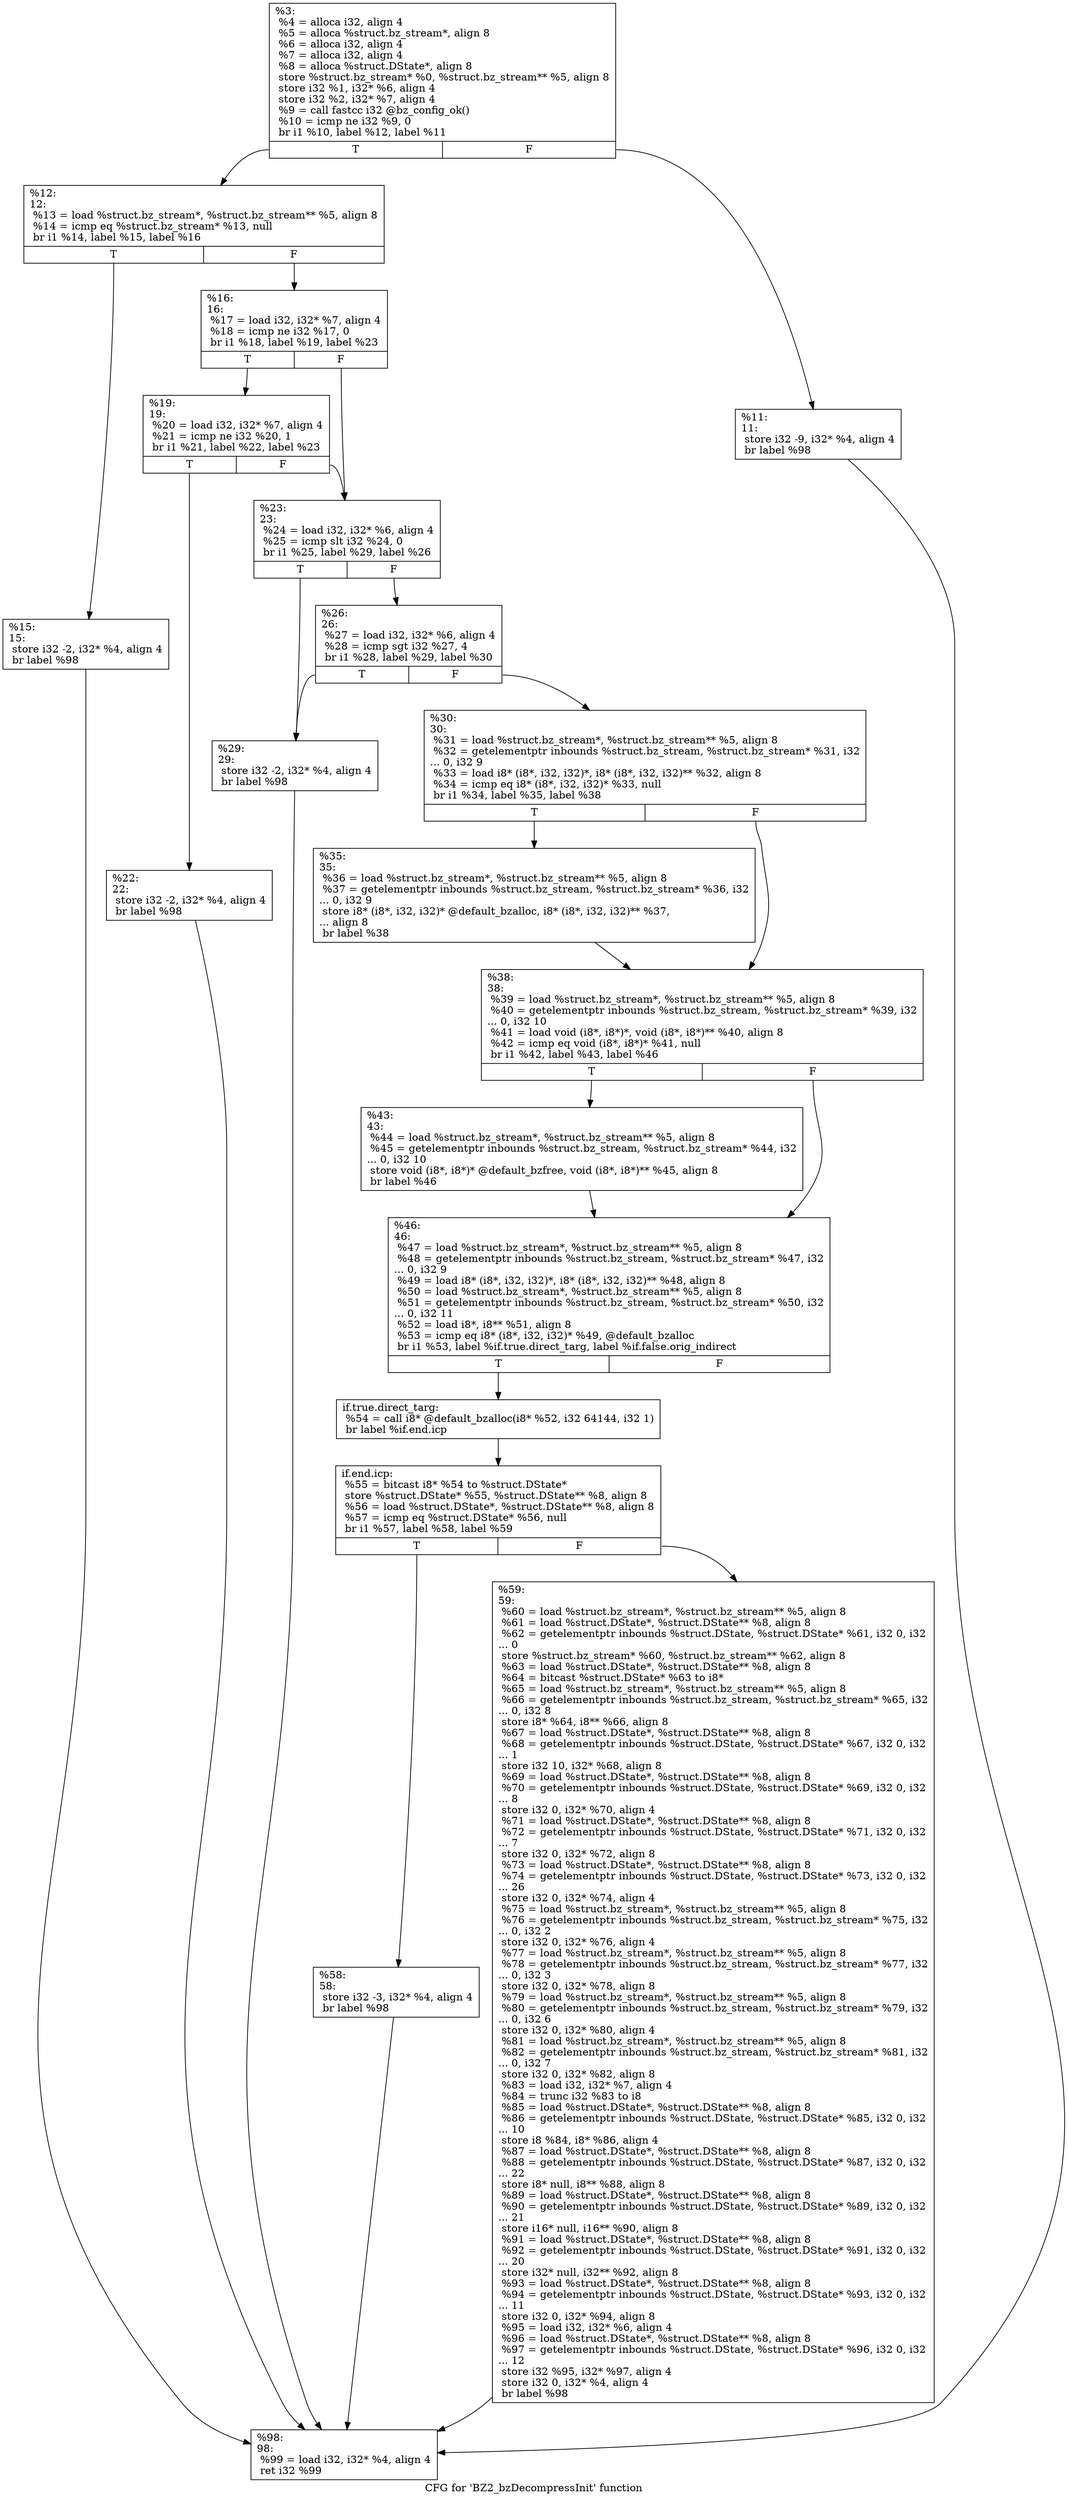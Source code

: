digraph "CFG for 'BZ2_bzDecompressInit' function" {
	label="CFG for 'BZ2_bzDecompressInit' function";

	Node0x1cc1780 [shape=record,label="{%3:\l  %4 = alloca i32, align 4\l  %5 = alloca %struct.bz_stream*, align 8\l  %6 = alloca i32, align 4\l  %7 = alloca i32, align 4\l  %8 = alloca %struct.DState*, align 8\l  store %struct.bz_stream* %0, %struct.bz_stream** %5, align 8\l  store i32 %1, i32* %6, align 4\l  store i32 %2, i32* %7, align 4\l  %9 = call fastcc i32 @bz_config_ok()\l  %10 = icmp ne i32 %9, 0\l  br i1 %10, label %12, label %11\l|{<s0>T|<s1>F}}"];
	Node0x1cc1780:s0 -> Node0x1cc5080;
	Node0x1cc1780:s1 -> Node0x1cc5030;
	Node0x1cc5030 [shape=record,label="{%11:\l11:                                               \l  store i32 -9, i32* %4, align 4\l  br label %98\l}"];
	Node0x1cc5030 -> Node0x1cc5620;
	Node0x1cc5080 [shape=record,label="{%12:\l12:                                               \l  %13 = load %struct.bz_stream*, %struct.bz_stream** %5, align 8\l  %14 = icmp eq %struct.bz_stream* %13, null\l  br i1 %14, label %15, label %16\l|{<s0>T|<s1>F}}"];
	Node0x1cc5080:s0 -> Node0x1cc50d0;
	Node0x1cc5080:s1 -> Node0x1cc5120;
	Node0x1cc50d0 [shape=record,label="{%15:\l15:                                               \l  store i32 -2, i32* %4, align 4\l  br label %98\l}"];
	Node0x1cc50d0 -> Node0x1cc5620;
	Node0x1cc5120 [shape=record,label="{%16:\l16:                                               \l  %17 = load i32, i32* %7, align 4\l  %18 = icmp ne i32 %17, 0\l  br i1 %18, label %19, label %23\l|{<s0>T|<s1>F}}"];
	Node0x1cc5120:s0 -> Node0x1cc5170;
	Node0x1cc5120:s1 -> Node0x1cc5210;
	Node0x1cc5170 [shape=record,label="{%19:\l19:                                               \l  %20 = load i32, i32* %7, align 4\l  %21 = icmp ne i32 %20, 1\l  br i1 %21, label %22, label %23\l|{<s0>T|<s1>F}}"];
	Node0x1cc5170:s0 -> Node0x1cc51c0;
	Node0x1cc5170:s1 -> Node0x1cc5210;
	Node0x1cc51c0 [shape=record,label="{%22:\l22:                                               \l  store i32 -2, i32* %4, align 4\l  br label %98\l}"];
	Node0x1cc51c0 -> Node0x1cc5620;
	Node0x1cc5210 [shape=record,label="{%23:\l23:                                               \l  %24 = load i32, i32* %6, align 4\l  %25 = icmp slt i32 %24, 0\l  br i1 %25, label %29, label %26\l|{<s0>T|<s1>F}}"];
	Node0x1cc5210:s0 -> Node0x1cc52b0;
	Node0x1cc5210:s1 -> Node0x1cc5260;
	Node0x1cc5260 [shape=record,label="{%26:\l26:                                               \l  %27 = load i32, i32* %6, align 4\l  %28 = icmp sgt i32 %27, 4\l  br i1 %28, label %29, label %30\l|{<s0>T|<s1>F}}"];
	Node0x1cc5260:s0 -> Node0x1cc52b0;
	Node0x1cc5260:s1 -> Node0x1cc5300;
	Node0x1cc52b0 [shape=record,label="{%29:\l29:                                               \l  store i32 -2, i32* %4, align 4\l  br label %98\l}"];
	Node0x1cc52b0 -> Node0x1cc5620;
	Node0x1cc5300 [shape=record,label="{%30:\l30:                                               \l  %31 = load %struct.bz_stream*, %struct.bz_stream** %5, align 8\l  %32 = getelementptr inbounds %struct.bz_stream, %struct.bz_stream* %31, i32\l... 0, i32 9\l  %33 = load i8* (i8*, i32, i32)*, i8* (i8*, i32, i32)** %32, align 8\l  %34 = icmp eq i8* (i8*, i32, i32)* %33, null\l  br i1 %34, label %35, label %38\l|{<s0>T|<s1>F}}"];
	Node0x1cc5300:s0 -> Node0x1cc5350;
	Node0x1cc5300:s1 -> Node0x1cc53a0;
	Node0x1cc5350 [shape=record,label="{%35:\l35:                                               \l  %36 = load %struct.bz_stream*, %struct.bz_stream** %5, align 8\l  %37 = getelementptr inbounds %struct.bz_stream, %struct.bz_stream* %36, i32\l... 0, i32 9\l  store i8* (i8*, i32, i32)* @default_bzalloc, i8* (i8*, i32, i32)** %37,\l... align 8\l  br label %38\l}"];
	Node0x1cc5350 -> Node0x1cc53a0;
	Node0x1cc53a0 [shape=record,label="{%38:\l38:                                               \l  %39 = load %struct.bz_stream*, %struct.bz_stream** %5, align 8\l  %40 = getelementptr inbounds %struct.bz_stream, %struct.bz_stream* %39, i32\l... 0, i32 10\l  %41 = load void (i8*, i8*)*, void (i8*, i8*)** %40, align 8\l  %42 = icmp eq void (i8*, i8*)* %41, null\l  br i1 %42, label %43, label %46\l|{<s0>T|<s1>F}}"];
	Node0x1cc53a0:s0 -> Node0x1cc53f0;
	Node0x1cc53a0:s1 -> Node0x1cc5440;
	Node0x1cc53f0 [shape=record,label="{%43:\l43:                                               \l  %44 = load %struct.bz_stream*, %struct.bz_stream** %5, align 8\l  %45 = getelementptr inbounds %struct.bz_stream, %struct.bz_stream* %44, i32\l... 0, i32 10\l  store void (i8*, i8*)* @default_bzfree, void (i8*, i8*)** %45, align 8\l  br label %46\l}"];
	Node0x1cc53f0 -> Node0x1cc5440;
	Node0x1cc5440 [shape=record,label="{%46:\l46:                                               \l  %47 = load %struct.bz_stream*, %struct.bz_stream** %5, align 8\l  %48 = getelementptr inbounds %struct.bz_stream, %struct.bz_stream* %47, i32\l... 0, i32 9\l  %49 = load i8* (i8*, i32, i32)*, i8* (i8*, i32, i32)** %48, align 8\l  %50 = load %struct.bz_stream*, %struct.bz_stream** %5, align 8\l  %51 = getelementptr inbounds %struct.bz_stream, %struct.bz_stream* %50, i32\l... 0, i32 11\l  %52 = load i8*, i8** %51, align 8\l  %53 = icmp eq i8* (i8*, i32, i32)* %49, @default_bzalloc\l  br i1 %53, label %if.true.direct_targ, label %if.false.orig_indirect\l|{<s0>T|<s1>F}}"];
	Node0x1cc5440:s0 -> Node0x1cc5490;
	Node0x1cc5490 [shape=record,label="{if.true.direct_targ:                              \l  %54 = call i8* @default_bzalloc(i8* %52, i32 64144, i32 1)\l  br label %if.end.icp\l}"];
	Node0x1cc5490 -> Node0x1cc5530;
	Node0x1cc5530 [shape=record,label="{if.end.icp:                                       \l  %55 = bitcast i8* %54 to %struct.DState*\l  store %struct.DState* %55, %struct.DState** %8, align 8\l  %56 = load %struct.DState*, %struct.DState** %8, align 8\l  %57 = icmp eq %struct.DState* %56, null\l  br i1 %57, label %58, label %59\l|{<s0>T|<s1>F}}"];
	Node0x1cc5530:s0 -> Node0x1cc5580;
	Node0x1cc5530:s1 -> Node0x1cc55d0;
	Node0x1cc5580 [shape=record,label="{%58:\l58:                                               \l  store i32 -3, i32* %4, align 4\l  br label %98\l}"];
	Node0x1cc5580 -> Node0x1cc5620;
	Node0x1cc55d0 [shape=record,label="{%59:\l59:                                               \l  %60 = load %struct.bz_stream*, %struct.bz_stream** %5, align 8\l  %61 = load %struct.DState*, %struct.DState** %8, align 8\l  %62 = getelementptr inbounds %struct.DState, %struct.DState* %61, i32 0, i32\l... 0\l  store %struct.bz_stream* %60, %struct.bz_stream** %62, align 8\l  %63 = load %struct.DState*, %struct.DState** %8, align 8\l  %64 = bitcast %struct.DState* %63 to i8*\l  %65 = load %struct.bz_stream*, %struct.bz_stream** %5, align 8\l  %66 = getelementptr inbounds %struct.bz_stream, %struct.bz_stream* %65, i32\l... 0, i32 8\l  store i8* %64, i8** %66, align 8\l  %67 = load %struct.DState*, %struct.DState** %8, align 8\l  %68 = getelementptr inbounds %struct.DState, %struct.DState* %67, i32 0, i32\l... 1\l  store i32 10, i32* %68, align 8\l  %69 = load %struct.DState*, %struct.DState** %8, align 8\l  %70 = getelementptr inbounds %struct.DState, %struct.DState* %69, i32 0, i32\l... 8\l  store i32 0, i32* %70, align 4\l  %71 = load %struct.DState*, %struct.DState** %8, align 8\l  %72 = getelementptr inbounds %struct.DState, %struct.DState* %71, i32 0, i32\l... 7\l  store i32 0, i32* %72, align 8\l  %73 = load %struct.DState*, %struct.DState** %8, align 8\l  %74 = getelementptr inbounds %struct.DState, %struct.DState* %73, i32 0, i32\l... 26\l  store i32 0, i32* %74, align 4\l  %75 = load %struct.bz_stream*, %struct.bz_stream** %5, align 8\l  %76 = getelementptr inbounds %struct.bz_stream, %struct.bz_stream* %75, i32\l... 0, i32 2\l  store i32 0, i32* %76, align 4\l  %77 = load %struct.bz_stream*, %struct.bz_stream** %5, align 8\l  %78 = getelementptr inbounds %struct.bz_stream, %struct.bz_stream* %77, i32\l... 0, i32 3\l  store i32 0, i32* %78, align 8\l  %79 = load %struct.bz_stream*, %struct.bz_stream** %5, align 8\l  %80 = getelementptr inbounds %struct.bz_stream, %struct.bz_stream* %79, i32\l... 0, i32 6\l  store i32 0, i32* %80, align 4\l  %81 = load %struct.bz_stream*, %struct.bz_stream** %5, align 8\l  %82 = getelementptr inbounds %struct.bz_stream, %struct.bz_stream* %81, i32\l... 0, i32 7\l  store i32 0, i32* %82, align 8\l  %83 = load i32, i32* %7, align 4\l  %84 = trunc i32 %83 to i8\l  %85 = load %struct.DState*, %struct.DState** %8, align 8\l  %86 = getelementptr inbounds %struct.DState, %struct.DState* %85, i32 0, i32\l... 10\l  store i8 %84, i8* %86, align 4\l  %87 = load %struct.DState*, %struct.DState** %8, align 8\l  %88 = getelementptr inbounds %struct.DState, %struct.DState* %87, i32 0, i32\l... 22\l  store i8* null, i8** %88, align 8\l  %89 = load %struct.DState*, %struct.DState** %8, align 8\l  %90 = getelementptr inbounds %struct.DState, %struct.DState* %89, i32 0, i32\l... 21\l  store i16* null, i16** %90, align 8\l  %91 = load %struct.DState*, %struct.DState** %8, align 8\l  %92 = getelementptr inbounds %struct.DState, %struct.DState* %91, i32 0, i32\l... 20\l  store i32* null, i32** %92, align 8\l  %93 = load %struct.DState*, %struct.DState** %8, align 8\l  %94 = getelementptr inbounds %struct.DState, %struct.DState* %93, i32 0, i32\l... 11\l  store i32 0, i32* %94, align 8\l  %95 = load i32, i32* %6, align 4\l  %96 = load %struct.DState*, %struct.DState** %8, align 8\l  %97 = getelementptr inbounds %struct.DState, %struct.DState* %96, i32 0, i32\l... 12\l  store i32 %95, i32* %97, align 4\l  store i32 0, i32* %4, align 4\l  br label %98\l}"];
	Node0x1cc55d0 -> Node0x1cc5620;
	Node0x1cc5620 [shape=record,label="{%98:\l98:                                               \l  %99 = load i32, i32* %4, align 4\l  ret i32 %99\l}"];
}
